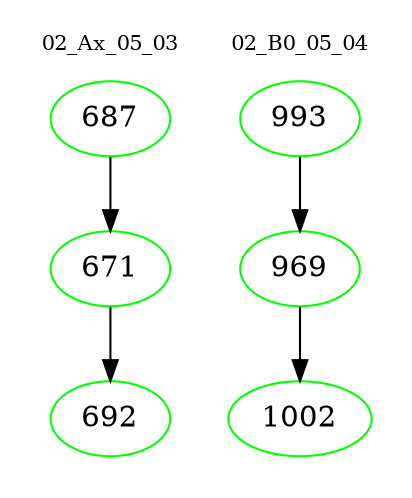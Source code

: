 digraph{
subgraph cluster_0 {
color = white
label = "02_Ax_05_03";
fontsize=10;
T0_687 [label="687", color="green"]
T0_687 -> T0_671 [color="black"]
T0_671 [label="671", color="green"]
T0_671 -> T0_692 [color="black"]
T0_692 [label="692", color="green"]
}
subgraph cluster_1 {
color = white
label = "02_B0_05_04";
fontsize=10;
T1_993 [label="993", color="green"]
T1_993 -> T1_969 [color="black"]
T1_969 [label="969", color="green"]
T1_969 -> T1_1002 [color="black"]
T1_1002 [label="1002", color="green"]
}
}
